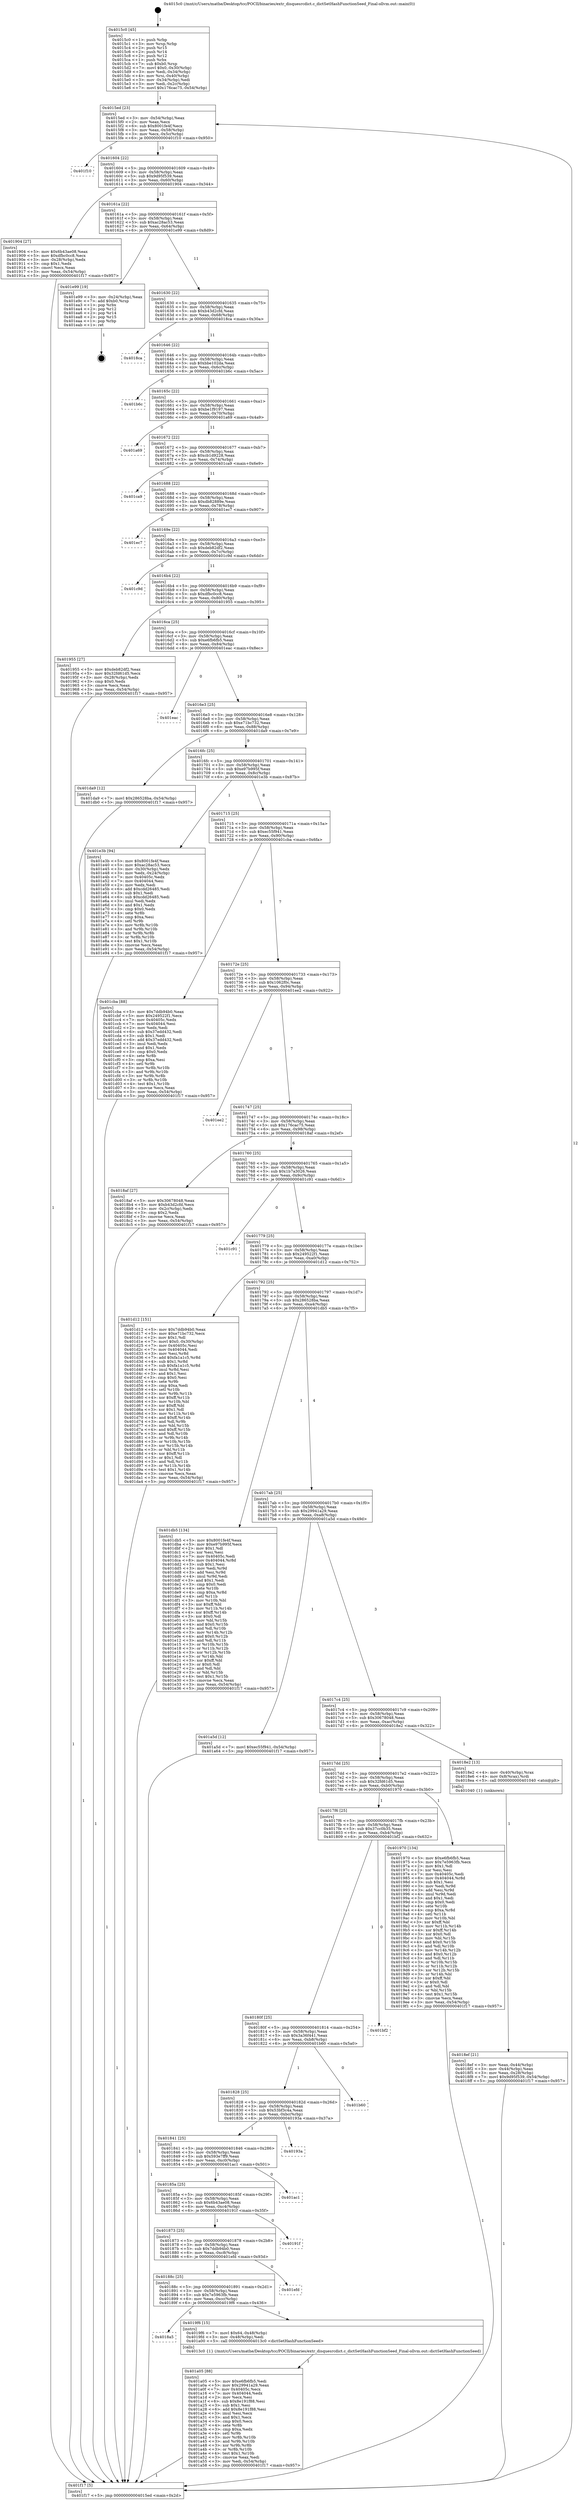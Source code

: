 digraph "0x4015c0" {
  label = "0x4015c0 (/mnt/c/Users/mathe/Desktop/tcc/POCII/binaries/extr_disquesrcdict.c_dictSetHashFunctionSeed_Final-ollvm.out::main(0))"
  labelloc = "t"
  node[shape=record]

  Entry [label="",width=0.3,height=0.3,shape=circle,fillcolor=black,style=filled]
  "0x4015ed" [label="{
     0x4015ed [23]\l
     | [instrs]\l
     &nbsp;&nbsp;0x4015ed \<+3\>: mov -0x54(%rbp),%eax\l
     &nbsp;&nbsp;0x4015f0 \<+2\>: mov %eax,%ecx\l
     &nbsp;&nbsp;0x4015f2 \<+6\>: sub $0x8001fe4f,%ecx\l
     &nbsp;&nbsp;0x4015f8 \<+3\>: mov %eax,-0x58(%rbp)\l
     &nbsp;&nbsp;0x4015fb \<+3\>: mov %ecx,-0x5c(%rbp)\l
     &nbsp;&nbsp;0x4015fe \<+6\>: je 0000000000401f10 \<main+0x950\>\l
  }"]
  "0x401f10" [label="{
     0x401f10\l
  }", style=dashed]
  "0x401604" [label="{
     0x401604 [22]\l
     | [instrs]\l
     &nbsp;&nbsp;0x401604 \<+5\>: jmp 0000000000401609 \<main+0x49\>\l
     &nbsp;&nbsp;0x401609 \<+3\>: mov -0x58(%rbp),%eax\l
     &nbsp;&nbsp;0x40160c \<+5\>: sub $0x9d95f539,%eax\l
     &nbsp;&nbsp;0x401611 \<+3\>: mov %eax,-0x60(%rbp)\l
     &nbsp;&nbsp;0x401614 \<+6\>: je 0000000000401904 \<main+0x344\>\l
  }"]
  Exit [label="",width=0.3,height=0.3,shape=circle,fillcolor=black,style=filled,peripheries=2]
  "0x401904" [label="{
     0x401904 [27]\l
     | [instrs]\l
     &nbsp;&nbsp;0x401904 \<+5\>: mov $0x6b43ae08,%eax\l
     &nbsp;&nbsp;0x401909 \<+5\>: mov $0xdfbc0cc8,%ecx\l
     &nbsp;&nbsp;0x40190e \<+3\>: mov -0x28(%rbp),%edx\l
     &nbsp;&nbsp;0x401911 \<+3\>: cmp $0x1,%edx\l
     &nbsp;&nbsp;0x401914 \<+3\>: cmovl %ecx,%eax\l
     &nbsp;&nbsp;0x401917 \<+3\>: mov %eax,-0x54(%rbp)\l
     &nbsp;&nbsp;0x40191a \<+5\>: jmp 0000000000401f17 \<main+0x957\>\l
  }"]
  "0x40161a" [label="{
     0x40161a [22]\l
     | [instrs]\l
     &nbsp;&nbsp;0x40161a \<+5\>: jmp 000000000040161f \<main+0x5f\>\l
     &nbsp;&nbsp;0x40161f \<+3\>: mov -0x58(%rbp),%eax\l
     &nbsp;&nbsp;0x401622 \<+5\>: sub $0xac28ac53,%eax\l
     &nbsp;&nbsp;0x401627 \<+3\>: mov %eax,-0x64(%rbp)\l
     &nbsp;&nbsp;0x40162a \<+6\>: je 0000000000401e99 \<main+0x8d9\>\l
  }"]
  "0x401a05" [label="{
     0x401a05 [88]\l
     | [instrs]\l
     &nbsp;&nbsp;0x401a05 \<+5\>: mov $0xe6fb6fb5,%edi\l
     &nbsp;&nbsp;0x401a0a \<+5\>: mov $0x29941a29,%eax\l
     &nbsp;&nbsp;0x401a0f \<+7\>: mov 0x40405c,%ecx\l
     &nbsp;&nbsp;0x401a16 \<+7\>: mov 0x404044,%edx\l
     &nbsp;&nbsp;0x401a1d \<+2\>: mov %ecx,%esi\l
     &nbsp;&nbsp;0x401a1f \<+6\>: sub $0x8e191f88,%esi\l
     &nbsp;&nbsp;0x401a25 \<+3\>: sub $0x1,%esi\l
     &nbsp;&nbsp;0x401a28 \<+6\>: add $0x8e191f88,%esi\l
     &nbsp;&nbsp;0x401a2e \<+3\>: imul %esi,%ecx\l
     &nbsp;&nbsp;0x401a31 \<+3\>: and $0x1,%ecx\l
     &nbsp;&nbsp;0x401a34 \<+3\>: cmp $0x0,%ecx\l
     &nbsp;&nbsp;0x401a37 \<+4\>: sete %r8b\l
     &nbsp;&nbsp;0x401a3b \<+3\>: cmp $0xa,%edx\l
     &nbsp;&nbsp;0x401a3e \<+4\>: setl %r9b\l
     &nbsp;&nbsp;0x401a42 \<+3\>: mov %r8b,%r10b\l
     &nbsp;&nbsp;0x401a45 \<+3\>: and %r9b,%r10b\l
     &nbsp;&nbsp;0x401a48 \<+3\>: xor %r9b,%r8b\l
     &nbsp;&nbsp;0x401a4b \<+3\>: or %r8b,%r10b\l
     &nbsp;&nbsp;0x401a4e \<+4\>: test $0x1,%r10b\l
     &nbsp;&nbsp;0x401a52 \<+3\>: cmovne %eax,%edi\l
     &nbsp;&nbsp;0x401a55 \<+3\>: mov %edi,-0x54(%rbp)\l
     &nbsp;&nbsp;0x401a58 \<+5\>: jmp 0000000000401f17 \<main+0x957\>\l
  }"]
  "0x401e99" [label="{
     0x401e99 [19]\l
     | [instrs]\l
     &nbsp;&nbsp;0x401e99 \<+3\>: mov -0x24(%rbp),%eax\l
     &nbsp;&nbsp;0x401e9c \<+7\>: add $0xb0,%rsp\l
     &nbsp;&nbsp;0x401ea3 \<+1\>: pop %rbx\l
     &nbsp;&nbsp;0x401ea4 \<+2\>: pop %r12\l
     &nbsp;&nbsp;0x401ea6 \<+2\>: pop %r14\l
     &nbsp;&nbsp;0x401ea8 \<+2\>: pop %r15\l
     &nbsp;&nbsp;0x401eaa \<+1\>: pop %rbp\l
     &nbsp;&nbsp;0x401eab \<+1\>: ret\l
  }"]
  "0x401630" [label="{
     0x401630 [22]\l
     | [instrs]\l
     &nbsp;&nbsp;0x401630 \<+5\>: jmp 0000000000401635 \<main+0x75\>\l
     &nbsp;&nbsp;0x401635 \<+3\>: mov -0x58(%rbp),%eax\l
     &nbsp;&nbsp;0x401638 \<+5\>: sub $0xb43d2cfd,%eax\l
     &nbsp;&nbsp;0x40163d \<+3\>: mov %eax,-0x68(%rbp)\l
     &nbsp;&nbsp;0x401640 \<+6\>: je 00000000004018ca \<main+0x30a\>\l
  }"]
  "0x4018a5" [label="{
     0x4018a5\l
  }", style=dashed]
  "0x4018ca" [label="{
     0x4018ca\l
  }", style=dashed]
  "0x401646" [label="{
     0x401646 [22]\l
     | [instrs]\l
     &nbsp;&nbsp;0x401646 \<+5\>: jmp 000000000040164b \<main+0x8b\>\l
     &nbsp;&nbsp;0x40164b \<+3\>: mov -0x58(%rbp),%eax\l
     &nbsp;&nbsp;0x40164e \<+5\>: sub $0xbbe102da,%eax\l
     &nbsp;&nbsp;0x401653 \<+3\>: mov %eax,-0x6c(%rbp)\l
     &nbsp;&nbsp;0x401656 \<+6\>: je 0000000000401b6c \<main+0x5ac\>\l
  }"]
  "0x4019f6" [label="{
     0x4019f6 [15]\l
     | [instrs]\l
     &nbsp;&nbsp;0x4019f6 \<+7\>: movl $0x64,-0x48(%rbp)\l
     &nbsp;&nbsp;0x4019fd \<+3\>: mov -0x48(%rbp),%edi\l
     &nbsp;&nbsp;0x401a00 \<+5\>: call 00000000004013c0 \<dictSetHashFunctionSeed\>\l
     | [calls]\l
     &nbsp;&nbsp;0x4013c0 \{1\} (/mnt/c/Users/mathe/Desktop/tcc/POCII/binaries/extr_disquesrcdict.c_dictSetHashFunctionSeed_Final-ollvm.out::dictSetHashFunctionSeed)\l
  }"]
  "0x401b6c" [label="{
     0x401b6c\l
  }", style=dashed]
  "0x40165c" [label="{
     0x40165c [22]\l
     | [instrs]\l
     &nbsp;&nbsp;0x40165c \<+5\>: jmp 0000000000401661 \<main+0xa1\>\l
     &nbsp;&nbsp;0x401661 \<+3\>: mov -0x58(%rbp),%eax\l
     &nbsp;&nbsp;0x401664 \<+5\>: sub $0xbe1f9197,%eax\l
     &nbsp;&nbsp;0x401669 \<+3\>: mov %eax,-0x70(%rbp)\l
     &nbsp;&nbsp;0x40166c \<+6\>: je 0000000000401a69 \<main+0x4a9\>\l
  }"]
  "0x40188c" [label="{
     0x40188c [25]\l
     | [instrs]\l
     &nbsp;&nbsp;0x40188c \<+5\>: jmp 0000000000401891 \<main+0x2d1\>\l
     &nbsp;&nbsp;0x401891 \<+3\>: mov -0x58(%rbp),%eax\l
     &nbsp;&nbsp;0x401894 \<+5\>: sub $0x7e5963fb,%eax\l
     &nbsp;&nbsp;0x401899 \<+6\>: mov %eax,-0xcc(%rbp)\l
     &nbsp;&nbsp;0x40189f \<+6\>: je 00000000004019f6 \<main+0x436\>\l
  }"]
  "0x401a69" [label="{
     0x401a69\l
  }", style=dashed]
  "0x401672" [label="{
     0x401672 [22]\l
     | [instrs]\l
     &nbsp;&nbsp;0x401672 \<+5\>: jmp 0000000000401677 \<main+0xb7\>\l
     &nbsp;&nbsp;0x401677 \<+3\>: mov -0x58(%rbp),%eax\l
     &nbsp;&nbsp;0x40167a \<+5\>: sub $0xcb1d9228,%eax\l
     &nbsp;&nbsp;0x40167f \<+3\>: mov %eax,-0x74(%rbp)\l
     &nbsp;&nbsp;0x401682 \<+6\>: je 0000000000401ca9 \<main+0x6e9\>\l
  }"]
  "0x401efd" [label="{
     0x401efd\l
  }", style=dashed]
  "0x401ca9" [label="{
     0x401ca9\l
  }", style=dashed]
  "0x401688" [label="{
     0x401688 [22]\l
     | [instrs]\l
     &nbsp;&nbsp;0x401688 \<+5\>: jmp 000000000040168d \<main+0xcd\>\l
     &nbsp;&nbsp;0x40168d \<+3\>: mov -0x58(%rbp),%eax\l
     &nbsp;&nbsp;0x401690 \<+5\>: sub $0xdb82889e,%eax\l
     &nbsp;&nbsp;0x401695 \<+3\>: mov %eax,-0x78(%rbp)\l
     &nbsp;&nbsp;0x401698 \<+6\>: je 0000000000401ec7 \<main+0x907\>\l
  }"]
  "0x401873" [label="{
     0x401873 [25]\l
     | [instrs]\l
     &nbsp;&nbsp;0x401873 \<+5\>: jmp 0000000000401878 \<main+0x2b8\>\l
     &nbsp;&nbsp;0x401878 \<+3\>: mov -0x58(%rbp),%eax\l
     &nbsp;&nbsp;0x40187b \<+5\>: sub $0x7ddb94b0,%eax\l
     &nbsp;&nbsp;0x401880 \<+6\>: mov %eax,-0xc8(%rbp)\l
     &nbsp;&nbsp;0x401886 \<+6\>: je 0000000000401efd \<main+0x93d\>\l
  }"]
  "0x401ec7" [label="{
     0x401ec7\l
  }", style=dashed]
  "0x40169e" [label="{
     0x40169e [22]\l
     | [instrs]\l
     &nbsp;&nbsp;0x40169e \<+5\>: jmp 00000000004016a3 \<main+0xe3\>\l
     &nbsp;&nbsp;0x4016a3 \<+3\>: mov -0x58(%rbp),%eax\l
     &nbsp;&nbsp;0x4016a6 \<+5\>: sub $0xdeb82df2,%eax\l
     &nbsp;&nbsp;0x4016ab \<+3\>: mov %eax,-0x7c(%rbp)\l
     &nbsp;&nbsp;0x4016ae \<+6\>: je 0000000000401c9d \<main+0x6dd\>\l
  }"]
  "0x40191f" [label="{
     0x40191f\l
  }", style=dashed]
  "0x401c9d" [label="{
     0x401c9d\l
  }", style=dashed]
  "0x4016b4" [label="{
     0x4016b4 [22]\l
     | [instrs]\l
     &nbsp;&nbsp;0x4016b4 \<+5\>: jmp 00000000004016b9 \<main+0xf9\>\l
     &nbsp;&nbsp;0x4016b9 \<+3\>: mov -0x58(%rbp),%eax\l
     &nbsp;&nbsp;0x4016bc \<+5\>: sub $0xdfbc0cc8,%eax\l
     &nbsp;&nbsp;0x4016c1 \<+3\>: mov %eax,-0x80(%rbp)\l
     &nbsp;&nbsp;0x4016c4 \<+6\>: je 0000000000401955 \<main+0x395\>\l
  }"]
  "0x40185a" [label="{
     0x40185a [25]\l
     | [instrs]\l
     &nbsp;&nbsp;0x40185a \<+5\>: jmp 000000000040185f \<main+0x29f\>\l
     &nbsp;&nbsp;0x40185f \<+3\>: mov -0x58(%rbp),%eax\l
     &nbsp;&nbsp;0x401862 \<+5\>: sub $0x6b43ae08,%eax\l
     &nbsp;&nbsp;0x401867 \<+6\>: mov %eax,-0xc4(%rbp)\l
     &nbsp;&nbsp;0x40186d \<+6\>: je 000000000040191f \<main+0x35f\>\l
  }"]
  "0x401955" [label="{
     0x401955 [27]\l
     | [instrs]\l
     &nbsp;&nbsp;0x401955 \<+5\>: mov $0xdeb82df2,%eax\l
     &nbsp;&nbsp;0x40195a \<+5\>: mov $0x32fd61d5,%ecx\l
     &nbsp;&nbsp;0x40195f \<+3\>: mov -0x28(%rbp),%edx\l
     &nbsp;&nbsp;0x401962 \<+3\>: cmp $0x0,%edx\l
     &nbsp;&nbsp;0x401965 \<+3\>: cmove %ecx,%eax\l
     &nbsp;&nbsp;0x401968 \<+3\>: mov %eax,-0x54(%rbp)\l
     &nbsp;&nbsp;0x40196b \<+5\>: jmp 0000000000401f17 \<main+0x957\>\l
  }"]
  "0x4016ca" [label="{
     0x4016ca [25]\l
     | [instrs]\l
     &nbsp;&nbsp;0x4016ca \<+5\>: jmp 00000000004016cf \<main+0x10f\>\l
     &nbsp;&nbsp;0x4016cf \<+3\>: mov -0x58(%rbp),%eax\l
     &nbsp;&nbsp;0x4016d2 \<+5\>: sub $0xe6fb6fb5,%eax\l
     &nbsp;&nbsp;0x4016d7 \<+6\>: mov %eax,-0x84(%rbp)\l
     &nbsp;&nbsp;0x4016dd \<+6\>: je 0000000000401eac \<main+0x8ec\>\l
  }"]
  "0x401ac1" [label="{
     0x401ac1\l
  }", style=dashed]
  "0x401eac" [label="{
     0x401eac\l
  }", style=dashed]
  "0x4016e3" [label="{
     0x4016e3 [25]\l
     | [instrs]\l
     &nbsp;&nbsp;0x4016e3 \<+5\>: jmp 00000000004016e8 \<main+0x128\>\l
     &nbsp;&nbsp;0x4016e8 \<+3\>: mov -0x58(%rbp),%eax\l
     &nbsp;&nbsp;0x4016eb \<+5\>: sub $0xe71bc732,%eax\l
     &nbsp;&nbsp;0x4016f0 \<+6\>: mov %eax,-0x88(%rbp)\l
     &nbsp;&nbsp;0x4016f6 \<+6\>: je 0000000000401da9 \<main+0x7e9\>\l
  }"]
  "0x401841" [label="{
     0x401841 [25]\l
     | [instrs]\l
     &nbsp;&nbsp;0x401841 \<+5\>: jmp 0000000000401846 \<main+0x286\>\l
     &nbsp;&nbsp;0x401846 \<+3\>: mov -0x58(%rbp),%eax\l
     &nbsp;&nbsp;0x401849 \<+5\>: sub $0x593e7ff9,%eax\l
     &nbsp;&nbsp;0x40184e \<+6\>: mov %eax,-0xc0(%rbp)\l
     &nbsp;&nbsp;0x401854 \<+6\>: je 0000000000401ac1 \<main+0x501\>\l
  }"]
  "0x401da9" [label="{
     0x401da9 [12]\l
     | [instrs]\l
     &nbsp;&nbsp;0x401da9 \<+7\>: movl $0x286528ba,-0x54(%rbp)\l
     &nbsp;&nbsp;0x401db0 \<+5\>: jmp 0000000000401f17 \<main+0x957\>\l
  }"]
  "0x4016fc" [label="{
     0x4016fc [25]\l
     | [instrs]\l
     &nbsp;&nbsp;0x4016fc \<+5\>: jmp 0000000000401701 \<main+0x141\>\l
     &nbsp;&nbsp;0x401701 \<+3\>: mov -0x58(%rbp),%eax\l
     &nbsp;&nbsp;0x401704 \<+5\>: sub $0xe97b995f,%eax\l
     &nbsp;&nbsp;0x401709 \<+6\>: mov %eax,-0x8c(%rbp)\l
     &nbsp;&nbsp;0x40170f \<+6\>: je 0000000000401e3b \<main+0x87b\>\l
  }"]
  "0x40193a" [label="{
     0x40193a\l
  }", style=dashed]
  "0x401e3b" [label="{
     0x401e3b [94]\l
     | [instrs]\l
     &nbsp;&nbsp;0x401e3b \<+5\>: mov $0x8001fe4f,%eax\l
     &nbsp;&nbsp;0x401e40 \<+5\>: mov $0xac28ac53,%ecx\l
     &nbsp;&nbsp;0x401e45 \<+3\>: mov -0x30(%rbp),%edx\l
     &nbsp;&nbsp;0x401e48 \<+3\>: mov %edx,-0x24(%rbp)\l
     &nbsp;&nbsp;0x401e4b \<+7\>: mov 0x40405c,%edx\l
     &nbsp;&nbsp;0x401e52 \<+7\>: mov 0x404044,%esi\l
     &nbsp;&nbsp;0x401e59 \<+2\>: mov %edx,%edi\l
     &nbsp;&nbsp;0x401e5b \<+6\>: add $0xcdd26485,%edi\l
     &nbsp;&nbsp;0x401e61 \<+3\>: sub $0x1,%edi\l
     &nbsp;&nbsp;0x401e64 \<+6\>: sub $0xcdd26485,%edi\l
     &nbsp;&nbsp;0x401e6a \<+3\>: imul %edi,%edx\l
     &nbsp;&nbsp;0x401e6d \<+3\>: and $0x1,%edx\l
     &nbsp;&nbsp;0x401e70 \<+3\>: cmp $0x0,%edx\l
     &nbsp;&nbsp;0x401e73 \<+4\>: sete %r8b\l
     &nbsp;&nbsp;0x401e77 \<+3\>: cmp $0xa,%esi\l
     &nbsp;&nbsp;0x401e7a \<+4\>: setl %r9b\l
     &nbsp;&nbsp;0x401e7e \<+3\>: mov %r8b,%r10b\l
     &nbsp;&nbsp;0x401e81 \<+3\>: and %r9b,%r10b\l
     &nbsp;&nbsp;0x401e84 \<+3\>: xor %r9b,%r8b\l
     &nbsp;&nbsp;0x401e87 \<+3\>: or %r8b,%r10b\l
     &nbsp;&nbsp;0x401e8a \<+4\>: test $0x1,%r10b\l
     &nbsp;&nbsp;0x401e8e \<+3\>: cmovne %ecx,%eax\l
     &nbsp;&nbsp;0x401e91 \<+3\>: mov %eax,-0x54(%rbp)\l
     &nbsp;&nbsp;0x401e94 \<+5\>: jmp 0000000000401f17 \<main+0x957\>\l
  }"]
  "0x401715" [label="{
     0x401715 [25]\l
     | [instrs]\l
     &nbsp;&nbsp;0x401715 \<+5\>: jmp 000000000040171a \<main+0x15a\>\l
     &nbsp;&nbsp;0x40171a \<+3\>: mov -0x58(%rbp),%eax\l
     &nbsp;&nbsp;0x40171d \<+5\>: sub $0xec55f941,%eax\l
     &nbsp;&nbsp;0x401722 \<+6\>: mov %eax,-0x90(%rbp)\l
     &nbsp;&nbsp;0x401728 \<+6\>: je 0000000000401cba \<main+0x6fa\>\l
  }"]
  "0x401828" [label="{
     0x401828 [25]\l
     | [instrs]\l
     &nbsp;&nbsp;0x401828 \<+5\>: jmp 000000000040182d \<main+0x26d\>\l
     &nbsp;&nbsp;0x40182d \<+3\>: mov -0x58(%rbp),%eax\l
     &nbsp;&nbsp;0x401830 \<+5\>: sub $0x53bf3c4a,%eax\l
     &nbsp;&nbsp;0x401835 \<+6\>: mov %eax,-0xbc(%rbp)\l
     &nbsp;&nbsp;0x40183b \<+6\>: je 000000000040193a \<main+0x37a\>\l
  }"]
  "0x401cba" [label="{
     0x401cba [88]\l
     | [instrs]\l
     &nbsp;&nbsp;0x401cba \<+5\>: mov $0x7ddb94b0,%eax\l
     &nbsp;&nbsp;0x401cbf \<+5\>: mov $0x249522f1,%ecx\l
     &nbsp;&nbsp;0x401cc4 \<+7\>: mov 0x40405c,%edx\l
     &nbsp;&nbsp;0x401ccb \<+7\>: mov 0x404044,%esi\l
     &nbsp;&nbsp;0x401cd2 \<+2\>: mov %edx,%edi\l
     &nbsp;&nbsp;0x401cd4 \<+6\>: sub $0x37edd432,%edi\l
     &nbsp;&nbsp;0x401cda \<+3\>: sub $0x1,%edi\l
     &nbsp;&nbsp;0x401cdd \<+6\>: add $0x37edd432,%edi\l
     &nbsp;&nbsp;0x401ce3 \<+3\>: imul %edi,%edx\l
     &nbsp;&nbsp;0x401ce6 \<+3\>: and $0x1,%edx\l
     &nbsp;&nbsp;0x401ce9 \<+3\>: cmp $0x0,%edx\l
     &nbsp;&nbsp;0x401cec \<+4\>: sete %r8b\l
     &nbsp;&nbsp;0x401cf0 \<+3\>: cmp $0xa,%esi\l
     &nbsp;&nbsp;0x401cf3 \<+4\>: setl %r9b\l
     &nbsp;&nbsp;0x401cf7 \<+3\>: mov %r8b,%r10b\l
     &nbsp;&nbsp;0x401cfa \<+3\>: and %r9b,%r10b\l
     &nbsp;&nbsp;0x401cfd \<+3\>: xor %r9b,%r8b\l
     &nbsp;&nbsp;0x401d00 \<+3\>: or %r8b,%r10b\l
     &nbsp;&nbsp;0x401d03 \<+4\>: test $0x1,%r10b\l
     &nbsp;&nbsp;0x401d07 \<+3\>: cmovne %ecx,%eax\l
     &nbsp;&nbsp;0x401d0a \<+3\>: mov %eax,-0x54(%rbp)\l
     &nbsp;&nbsp;0x401d0d \<+5\>: jmp 0000000000401f17 \<main+0x957\>\l
  }"]
  "0x40172e" [label="{
     0x40172e [25]\l
     | [instrs]\l
     &nbsp;&nbsp;0x40172e \<+5\>: jmp 0000000000401733 \<main+0x173\>\l
     &nbsp;&nbsp;0x401733 \<+3\>: mov -0x58(%rbp),%eax\l
     &nbsp;&nbsp;0x401736 \<+5\>: sub $0x1062f0c,%eax\l
     &nbsp;&nbsp;0x40173b \<+6\>: mov %eax,-0x94(%rbp)\l
     &nbsp;&nbsp;0x401741 \<+6\>: je 0000000000401ee2 \<main+0x922\>\l
  }"]
  "0x401b60" [label="{
     0x401b60\l
  }", style=dashed]
  "0x401ee2" [label="{
     0x401ee2\l
  }", style=dashed]
  "0x401747" [label="{
     0x401747 [25]\l
     | [instrs]\l
     &nbsp;&nbsp;0x401747 \<+5\>: jmp 000000000040174c \<main+0x18c\>\l
     &nbsp;&nbsp;0x40174c \<+3\>: mov -0x58(%rbp),%eax\l
     &nbsp;&nbsp;0x40174f \<+5\>: sub $0x176cac75,%eax\l
     &nbsp;&nbsp;0x401754 \<+6\>: mov %eax,-0x98(%rbp)\l
     &nbsp;&nbsp;0x40175a \<+6\>: je 00000000004018af \<main+0x2ef\>\l
  }"]
  "0x40180f" [label="{
     0x40180f [25]\l
     | [instrs]\l
     &nbsp;&nbsp;0x40180f \<+5\>: jmp 0000000000401814 \<main+0x254\>\l
     &nbsp;&nbsp;0x401814 \<+3\>: mov -0x58(%rbp),%eax\l
     &nbsp;&nbsp;0x401817 \<+5\>: sub $0x3a36f441,%eax\l
     &nbsp;&nbsp;0x40181c \<+6\>: mov %eax,-0xb8(%rbp)\l
     &nbsp;&nbsp;0x401822 \<+6\>: je 0000000000401b60 \<main+0x5a0\>\l
  }"]
  "0x4018af" [label="{
     0x4018af [27]\l
     | [instrs]\l
     &nbsp;&nbsp;0x4018af \<+5\>: mov $0x30678048,%eax\l
     &nbsp;&nbsp;0x4018b4 \<+5\>: mov $0xb43d2cfd,%ecx\l
     &nbsp;&nbsp;0x4018b9 \<+3\>: mov -0x2c(%rbp),%edx\l
     &nbsp;&nbsp;0x4018bc \<+3\>: cmp $0x2,%edx\l
     &nbsp;&nbsp;0x4018bf \<+3\>: cmovne %ecx,%eax\l
     &nbsp;&nbsp;0x4018c2 \<+3\>: mov %eax,-0x54(%rbp)\l
     &nbsp;&nbsp;0x4018c5 \<+5\>: jmp 0000000000401f17 \<main+0x957\>\l
  }"]
  "0x401760" [label="{
     0x401760 [25]\l
     | [instrs]\l
     &nbsp;&nbsp;0x401760 \<+5\>: jmp 0000000000401765 \<main+0x1a5\>\l
     &nbsp;&nbsp;0x401765 \<+3\>: mov -0x58(%rbp),%eax\l
     &nbsp;&nbsp;0x401768 \<+5\>: sub $0x1b7a3026,%eax\l
     &nbsp;&nbsp;0x40176d \<+6\>: mov %eax,-0x9c(%rbp)\l
     &nbsp;&nbsp;0x401773 \<+6\>: je 0000000000401c91 \<main+0x6d1\>\l
  }"]
  "0x401f17" [label="{
     0x401f17 [5]\l
     | [instrs]\l
     &nbsp;&nbsp;0x401f17 \<+5\>: jmp 00000000004015ed \<main+0x2d\>\l
  }"]
  "0x4015c0" [label="{
     0x4015c0 [45]\l
     | [instrs]\l
     &nbsp;&nbsp;0x4015c0 \<+1\>: push %rbp\l
     &nbsp;&nbsp;0x4015c1 \<+3\>: mov %rsp,%rbp\l
     &nbsp;&nbsp;0x4015c4 \<+2\>: push %r15\l
     &nbsp;&nbsp;0x4015c6 \<+2\>: push %r14\l
     &nbsp;&nbsp;0x4015c8 \<+2\>: push %r12\l
     &nbsp;&nbsp;0x4015ca \<+1\>: push %rbx\l
     &nbsp;&nbsp;0x4015cb \<+7\>: sub $0xb0,%rsp\l
     &nbsp;&nbsp;0x4015d2 \<+7\>: movl $0x0,-0x30(%rbp)\l
     &nbsp;&nbsp;0x4015d9 \<+3\>: mov %edi,-0x34(%rbp)\l
     &nbsp;&nbsp;0x4015dc \<+4\>: mov %rsi,-0x40(%rbp)\l
     &nbsp;&nbsp;0x4015e0 \<+3\>: mov -0x34(%rbp),%edi\l
     &nbsp;&nbsp;0x4015e3 \<+3\>: mov %edi,-0x2c(%rbp)\l
     &nbsp;&nbsp;0x4015e6 \<+7\>: movl $0x176cac75,-0x54(%rbp)\l
  }"]
  "0x401bf2" [label="{
     0x401bf2\l
  }", style=dashed]
  "0x401c91" [label="{
     0x401c91\l
  }", style=dashed]
  "0x401779" [label="{
     0x401779 [25]\l
     | [instrs]\l
     &nbsp;&nbsp;0x401779 \<+5\>: jmp 000000000040177e \<main+0x1be\>\l
     &nbsp;&nbsp;0x40177e \<+3\>: mov -0x58(%rbp),%eax\l
     &nbsp;&nbsp;0x401781 \<+5\>: sub $0x249522f1,%eax\l
     &nbsp;&nbsp;0x401786 \<+6\>: mov %eax,-0xa0(%rbp)\l
     &nbsp;&nbsp;0x40178c \<+6\>: je 0000000000401d12 \<main+0x752\>\l
  }"]
  "0x4017f6" [label="{
     0x4017f6 [25]\l
     | [instrs]\l
     &nbsp;&nbsp;0x4017f6 \<+5\>: jmp 00000000004017fb \<main+0x23b\>\l
     &nbsp;&nbsp;0x4017fb \<+3\>: mov -0x58(%rbp),%eax\l
     &nbsp;&nbsp;0x4017fe \<+5\>: sub $0x37cc0b35,%eax\l
     &nbsp;&nbsp;0x401803 \<+6\>: mov %eax,-0xb4(%rbp)\l
     &nbsp;&nbsp;0x401809 \<+6\>: je 0000000000401bf2 \<main+0x632\>\l
  }"]
  "0x401d12" [label="{
     0x401d12 [151]\l
     | [instrs]\l
     &nbsp;&nbsp;0x401d12 \<+5\>: mov $0x7ddb94b0,%eax\l
     &nbsp;&nbsp;0x401d17 \<+5\>: mov $0xe71bc732,%ecx\l
     &nbsp;&nbsp;0x401d1c \<+2\>: mov $0x1,%dl\l
     &nbsp;&nbsp;0x401d1e \<+7\>: movl $0x0,-0x30(%rbp)\l
     &nbsp;&nbsp;0x401d25 \<+7\>: mov 0x40405c,%esi\l
     &nbsp;&nbsp;0x401d2c \<+7\>: mov 0x404044,%edi\l
     &nbsp;&nbsp;0x401d33 \<+3\>: mov %esi,%r8d\l
     &nbsp;&nbsp;0x401d36 \<+7\>: add $0xfa1a1c5,%r8d\l
     &nbsp;&nbsp;0x401d3d \<+4\>: sub $0x1,%r8d\l
     &nbsp;&nbsp;0x401d41 \<+7\>: sub $0xfa1a1c5,%r8d\l
     &nbsp;&nbsp;0x401d48 \<+4\>: imul %r8d,%esi\l
     &nbsp;&nbsp;0x401d4c \<+3\>: and $0x1,%esi\l
     &nbsp;&nbsp;0x401d4f \<+3\>: cmp $0x0,%esi\l
     &nbsp;&nbsp;0x401d52 \<+4\>: sete %r9b\l
     &nbsp;&nbsp;0x401d56 \<+3\>: cmp $0xa,%edi\l
     &nbsp;&nbsp;0x401d59 \<+4\>: setl %r10b\l
     &nbsp;&nbsp;0x401d5d \<+3\>: mov %r9b,%r11b\l
     &nbsp;&nbsp;0x401d60 \<+4\>: xor $0xff,%r11b\l
     &nbsp;&nbsp;0x401d64 \<+3\>: mov %r10b,%bl\l
     &nbsp;&nbsp;0x401d67 \<+3\>: xor $0xff,%bl\l
     &nbsp;&nbsp;0x401d6a \<+3\>: xor $0x1,%dl\l
     &nbsp;&nbsp;0x401d6d \<+3\>: mov %r11b,%r14b\l
     &nbsp;&nbsp;0x401d70 \<+4\>: and $0xff,%r14b\l
     &nbsp;&nbsp;0x401d74 \<+3\>: and %dl,%r9b\l
     &nbsp;&nbsp;0x401d77 \<+3\>: mov %bl,%r15b\l
     &nbsp;&nbsp;0x401d7a \<+4\>: and $0xff,%r15b\l
     &nbsp;&nbsp;0x401d7e \<+3\>: and %dl,%r10b\l
     &nbsp;&nbsp;0x401d81 \<+3\>: or %r9b,%r14b\l
     &nbsp;&nbsp;0x401d84 \<+3\>: or %r10b,%r15b\l
     &nbsp;&nbsp;0x401d87 \<+3\>: xor %r15b,%r14b\l
     &nbsp;&nbsp;0x401d8a \<+3\>: or %bl,%r11b\l
     &nbsp;&nbsp;0x401d8d \<+4\>: xor $0xff,%r11b\l
     &nbsp;&nbsp;0x401d91 \<+3\>: or $0x1,%dl\l
     &nbsp;&nbsp;0x401d94 \<+3\>: and %dl,%r11b\l
     &nbsp;&nbsp;0x401d97 \<+3\>: or %r11b,%r14b\l
     &nbsp;&nbsp;0x401d9a \<+4\>: test $0x1,%r14b\l
     &nbsp;&nbsp;0x401d9e \<+3\>: cmovne %ecx,%eax\l
     &nbsp;&nbsp;0x401da1 \<+3\>: mov %eax,-0x54(%rbp)\l
     &nbsp;&nbsp;0x401da4 \<+5\>: jmp 0000000000401f17 \<main+0x957\>\l
  }"]
  "0x401792" [label="{
     0x401792 [25]\l
     | [instrs]\l
     &nbsp;&nbsp;0x401792 \<+5\>: jmp 0000000000401797 \<main+0x1d7\>\l
     &nbsp;&nbsp;0x401797 \<+3\>: mov -0x58(%rbp),%eax\l
     &nbsp;&nbsp;0x40179a \<+5\>: sub $0x286528ba,%eax\l
     &nbsp;&nbsp;0x40179f \<+6\>: mov %eax,-0xa4(%rbp)\l
     &nbsp;&nbsp;0x4017a5 \<+6\>: je 0000000000401db5 \<main+0x7f5\>\l
  }"]
  "0x401970" [label="{
     0x401970 [134]\l
     | [instrs]\l
     &nbsp;&nbsp;0x401970 \<+5\>: mov $0xe6fb6fb5,%eax\l
     &nbsp;&nbsp;0x401975 \<+5\>: mov $0x7e5963fb,%ecx\l
     &nbsp;&nbsp;0x40197a \<+2\>: mov $0x1,%dl\l
     &nbsp;&nbsp;0x40197c \<+2\>: xor %esi,%esi\l
     &nbsp;&nbsp;0x40197e \<+7\>: mov 0x40405c,%edi\l
     &nbsp;&nbsp;0x401985 \<+8\>: mov 0x404044,%r8d\l
     &nbsp;&nbsp;0x40198d \<+3\>: sub $0x1,%esi\l
     &nbsp;&nbsp;0x401990 \<+3\>: mov %edi,%r9d\l
     &nbsp;&nbsp;0x401993 \<+3\>: add %esi,%r9d\l
     &nbsp;&nbsp;0x401996 \<+4\>: imul %r9d,%edi\l
     &nbsp;&nbsp;0x40199a \<+3\>: and $0x1,%edi\l
     &nbsp;&nbsp;0x40199d \<+3\>: cmp $0x0,%edi\l
     &nbsp;&nbsp;0x4019a0 \<+4\>: sete %r10b\l
     &nbsp;&nbsp;0x4019a4 \<+4\>: cmp $0xa,%r8d\l
     &nbsp;&nbsp;0x4019a8 \<+4\>: setl %r11b\l
     &nbsp;&nbsp;0x4019ac \<+3\>: mov %r10b,%bl\l
     &nbsp;&nbsp;0x4019af \<+3\>: xor $0xff,%bl\l
     &nbsp;&nbsp;0x4019b2 \<+3\>: mov %r11b,%r14b\l
     &nbsp;&nbsp;0x4019b5 \<+4\>: xor $0xff,%r14b\l
     &nbsp;&nbsp;0x4019b9 \<+3\>: xor $0x0,%dl\l
     &nbsp;&nbsp;0x4019bc \<+3\>: mov %bl,%r15b\l
     &nbsp;&nbsp;0x4019bf \<+4\>: and $0x0,%r15b\l
     &nbsp;&nbsp;0x4019c3 \<+3\>: and %dl,%r10b\l
     &nbsp;&nbsp;0x4019c6 \<+3\>: mov %r14b,%r12b\l
     &nbsp;&nbsp;0x4019c9 \<+4\>: and $0x0,%r12b\l
     &nbsp;&nbsp;0x4019cd \<+3\>: and %dl,%r11b\l
     &nbsp;&nbsp;0x4019d0 \<+3\>: or %r10b,%r15b\l
     &nbsp;&nbsp;0x4019d3 \<+3\>: or %r11b,%r12b\l
     &nbsp;&nbsp;0x4019d6 \<+3\>: xor %r12b,%r15b\l
     &nbsp;&nbsp;0x4019d9 \<+3\>: or %r14b,%bl\l
     &nbsp;&nbsp;0x4019dc \<+3\>: xor $0xff,%bl\l
     &nbsp;&nbsp;0x4019df \<+3\>: or $0x0,%dl\l
     &nbsp;&nbsp;0x4019e2 \<+2\>: and %dl,%bl\l
     &nbsp;&nbsp;0x4019e4 \<+3\>: or %bl,%r15b\l
     &nbsp;&nbsp;0x4019e7 \<+4\>: test $0x1,%r15b\l
     &nbsp;&nbsp;0x4019eb \<+3\>: cmovne %ecx,%eax\l
     &nbsp;&nbsp;0x4019ee \<+3\>: mov %eax,-0x54(%rbp)\l
     &nbsp;&nbsp;0x4019f1 \<+5\>: jmp 0000000000401f17 \<main+0x957\>\l
  }"]
  "0x401db5" [label="{
     0x401db5 [134]\l
     | [instrs]\l
     &nbsp;&nbsp;0x401db5 \<+5\>: mov $0x8001fe4f,%eax\l
     &nbsp;&nbsp;0x401dba \<+5\>: mov $0xe97b995f,%ecx\l
     &nbsp;&nbsp;0x401dbf \<+2\>: mov $0x1,%dl\l
     &nbsp;&nbsp;0x401dc1 \<+2\>: xor %esi,%esi\l
     &nbsp;&nbsp;0x401dc3 \<+7\>: mov 0x40405c,%edi\l
     &nbsp;&nbsp;0x401dca \<+8\>: mov 0x404044,%r8d\l
     &nbsp;&nbsp;0x401dd2 \<+3\>: sub $0x1,%esi\l
     &nbsp;&nbsp;0x401dd5 \<+3\>: mov %edi,%r9d\l
     &nbsp;&nbsp;0x401dd8 \<+3\>: add %esi,%r9d\l
     &nbsp;&nbsp;0x401ddb \<+4\>: imul %r9d,%edi\l
     &nbsp;&nbsp;0x401ddf \<+3\>: and $0x1,%edi\l
     &nbsp;&nbsp;0x401de2 \<+3\>: cmp $0x0,%edi\l
     &nbsp;&nbsp;0x401de5 \<+4\>: sete %r10b\l
     &nbsp;&nbsp;0x401de9 \<+4\>: cmp $0xa,%r8d\l
     &nbsp;&nbsp;0x401ded \<+4\>: setl %r11b\l
     &nbsp;&nbsp;0x401df1 \<+3\>: mov %r10b,%bl\l
     &nbsp;&nbsp;0x401df4 \<+3\>: xor $0xff,%bl\l
     &nbsp;&nbsp;0x401df7 \<+3\>: mov %r11b,%r14b\l
     &nbsp;&nbsp;0x401dfa \<+4\>: xor $0xff,%r14b\l
     &nbsp;&nbsp;0x401dfe \<+3\>: xor $0x0,%dl\l
     &nbsp;&nbsp;0x401e01 \<+3\>: mov %bl,%r15b\l
     &nbsp;&nbsp;0x401e04 \<+4\>: and $0x0,%r15b\l
     &nbsp;&nbsp;0x401e08 \<+3\>: and %dl,%r10b\l
     &nbsp;&nbsp;0x401e0b \<+3\>: mov %r14b,%r12b\l
     &nbsp;&nbsp;0x401e0e \<+4\>: and $0x0,%r12b\l
     &nbsp;&nbsp;0x401e12 \<+3\>: and %dl,%r11b\l
     &nbsp;&nbsp;0x401e15 \<+3\>: or %r10b,%r15b\l
     &nbsp;&nbsp;0x401e18 \<+3\>: or %r11b,%r12b\l
     &nbsp;&nbsp;0x401e1b \<+3\>: xor %r12b,%r15b\l
     &nbsp;&nbsp;0x401e1e \<+3\>: or %r14b,%bl\l
     &nbsp;&nbsp;0x401e21 \<+3\>: xor $0xff,%bl\l
     &nbsp;&nbsp;0x401e24 \<+3\>: or $0x0,%dl\l
     &nbsp;&nbsp;0x401e27 \<+2\>: and %dl,%bl\l
     &nbsp;&nbsp;0x401e29 \<+3\>: or %bl,%r15b\l
     &nbsp;&nbsp;0x401e2c \<+4\>: test $0x1,%r15b\l
     &nbsp;&nbsp;0x401e30 \<+3\>: cmovne %ecx,%eax\l
     &nbsp;&nbsp;0x401e33 \<+3\>: mov %eax,-0x54(%rbp)\l
     &nbsp;&nbsp;0x401e36 \<+5\>: jmp 0000000000401f17 \<main+0x957\>\l
  }"]
  "0x4017ab" [label="{
     0x4017ab [25]\l
     | [instrs]\l
     &nbsp;&nbsp;0x4017ab \<+5\>: jmp 00000000004017b0 \<main+0x1f0\>\l
     &nbsp;&nbsp;0x4017b0 \<+3\>: mov -0x58(%rbp),%eax\l
     &nbsp;&nbsp;0x4017b3 \<+5\>: sub $0x29941a29,%eax\l
     &nbsp;&nbsp;0x4017b8 \<+6\>: mov %eax,-0xa8(%rbp)\l
     &nbsp;&nbsp;0x4017be \<+6\>: je 0000000000401a5d \<main+0x49d\>\l
  }"]
  "0x4018ef" [label="{
     0x4018ef [21]\l
     | [instrs]\l
     &nbsp;&nbsp;0x4018ef \<+3\>: mov %eax,-0x44(%rbp)\l
     &nbsp;&nbsp;0x4018f2 \<+3\>: mov -0x44(%rbp),%eax\l
     &nbsp;&nbsp;0x4018f5 \<+3\>: mov %eax,-0x28(%rbp)\l
     &nbsp;&nbsp;0x4018f8 \<+7\>: movl $0x9d95f539,-0x54(%rbp)\l
     &nbsp;&nbsp;0x4018ff \<+5\>: jmp 0000000000401f17 \<main+0x957\>\l
  }"]
  "0x401a5d" [label="{
     0x401a5d [12]\l
     | [instrs]\l
     &nbsp;&nbsp;0x401a5d \<+7\>: movl $0xec55f941,-0x54(%rbp)\l
     &nbsp;&nbsp;0x401a64 \<+5\>: jmp 0000000000401f17 \<main+0x957\>\l
  }"]
  "0x4017c4" [label="{
     0x4017c4 [25]\l
     | [instrs]\l
     &nbsp;&nbsp;0x4017c4 \<+5\>: jmp 00000000004017c9 \<main+0x209\>\l
     &nbsp;&nbsp;0x4017c9 \<+3\>: mov -0x58(%rbp),%eax\l
     &nbsp;&nbsp;0x4017cc \<+5\>: sub $0x30678048,%eax\l
     &nbsp;&nbsp;0x4017d1 \<+6\>: mov %eax,-0xac(%rbp)\l
     &nbsp;&nbsp;0x4017d7 \<+6\>: je 00000000004018e2 \<main+0x322\>\l
  }"]
  "0x4017dd" [label="{
     0x4017dd [25]\l
     | [instrs]\l
     &nbsp;&nbsp;0x4017dd \<+5\>: jmp 00000000004017e2 \<main+0x222\>\l
     &nbsp;&nbsp;0x4017e2 \<+3\>: mov -0x58(%rbp),%eax\l
     &nbsp;&nbsp;0x4017e5 \<+5\>: sub $0x32fd61d5,%eax\l
     &nbsp;&nbsp;0x4017ea \<+6\>: mov %eax,-0xb0(%rbp)\l
     &nbsp;&nbsp;0x4017f0 \<+6\>: je 0000000000401970 \<main+0x3b0\>\l
  }"]
  "0x4018e2" [label="{
     0x4018e2 [13]\l
     | [instrs]\l
     &nbsp;&nbsp;0x4018e2 \<+4\>: mov -0x40(%rbp),%rax\l
     &nbsp;&nbsp;0x4018e6 \<+4\>: mov 0x8(%rax),%rdi\l
     &nbsp;&nbsp;0x4018ea \<+5\>: call 0000000000401040 \<atoi@plt\>\l
     | [calls]\l
     &nbsp;&nbsp;0x401040 \{1\} (unknown)\l
  }"]
  Entry -> "0x4015c0" [label=" 1"]
  "0x4015ed" -> "0x401f10" [label=" 0"]
  "0x4015ed" -> "0x401604" [label=" 13"]
  "0x401e99" -> Exit [label=" 1"]
  "0x401604" -> "0x401904" [label=" 1"]
  "0x401604" -> "0x40161a" [label=" 12"]
  "0x401e3b" -> "0x401f17" [label=" 1"]
  "0x40161a" -> "0x401e99" [label=" 1"]
  "0x40161a" -> "0x401630" [label=" 11"]
  "0x401db5" -> "0x401f17" [label=" 1"]
  "0x401630" -> "0x4018ca" [label=" 0"]
  "0x401630" -> "0x401646" [label=" 11"]
  "0x401da9" -> "0x401f17" [label=" 1"]
  "0x401646" -> "0x401b6c" [label=" 0"]
  "0x401646" -> "0x40165c" [label=" 11"]
  "0x401d12" -> "0x401f17" [label=" 1"]
  "0x40165c" -> "0x401a69" [label=" 0"]
  "0x40165c" -> "0x401672" [label=" 11"]
  "0x401a5d" -> "0x401f17" [label=" 1"]
  "0x401672" -> "0x401ca9" [label=" 0"]
  "0x401672" -> "0x401688" [label=" 11"]
  "0x401a05" -> "0x401f17" [label=" 1"]
  "0x401688" -> "0x401ec7" [label=" 0"]
  "0x401688" -> "0x40169e" [label=" 11"]
  "0x40188c" -> "0x4018a5" [label=" 0"]
  "0x40169e" -> "0x401c9d" [label=" 0"]
  "0x40169e" -> "0x4016b4" [label=" 11"]
  "0x40188c" -> "0x4019f6" [label=" 1"]
  "0x4016b4" -> "0x401955" [label=" 1"]
  "0x4016b4" -> "0x4016ca" [label=" 10"]
  "0x401873" -> "0x40188c" [label=" 1"]
  "0x4016ca" -> "0x401eac" [label=" 0"]
  "0x4016ca" -> "0x4016e3" [label=" 10"]
  "0x401873" -> "0x401efd" [label=" 0"]
  "0x4016e3" -> "0x401da9" [label=" 1"]
  "0x4016e3" -> "0x4016fc" [label=" 9"]
  "0x40185a" -> "0x401873" [label=" 1"]
  "0x4016fc" -> "0x401e3b" [label=" 1"]
  "0x4016fc" -> "0x401715" [label=" 8"]
  "0x40185a" -> "0x40191f" [label=" 0"]
  "0x401715" -> "0x401cba" [label=" 1"]
  "0x401715" -> "0x40172e" [label=" 7"]
  "0x401841" -> "0x40185a" [label=" 1"]
  "0x40172e" -> "0x401ee2" [label=" 0"]
  "0x40172e" -> "0x401747" [label=" 7"]
  "0x401841" -> "0x401ac1" [label=" 0"]
  "0x401747" -> "0x4018af" [label=" 1"]
  "0x401747" -> "0x401760" [label=" 6"]
  "0x4018af" -> "0x401f17" [label=" 1"]
  "0x4015c0" -> "0x4015ed" [label=" 1"]
  "0x401f17" -> "0x4015ed" [label=" 12"]
  "0x401828" -> "0x401841" [label=" 1"]
  "0x401760" -> "0x401c91" [label=" 0"]
  "0x401760" -> "0x401779" [label=" 6"]
  "0x401828" -> "0x40193a" [label=" 0"]
  "0x401779" -> "0x401d12" [label=" 1"]
  "0x401779" -> "0x401792" [label=" 5"]
  "0x40180f" -> "0x401828" [label=" 1"]
  "0x401792" -> "0x401db5" [label=" 1"]
  "0x401792" -> "0x4017ab" [label=" 4"]
  "0x40180f" -> "0x401b60" [label=" 0"]
  "0x4017ab" -> "0x401a5d" [label=" 1"]
  "0x4017ab" -> "0x4017c4" [label=" 3"]
  "0x4017f6" -> "0x40180f" [label=" 1"]
  "0x4017c4" -> "0x4018e2" [label=" 1"]
  "0x4017c4" -> "0x4017dd" [label=" 2"]
  "0x4018e2" -> "0x4018ef" [label=" 1"]
  "0x4018ef" -> "0x401f17" [label=" 1"]
  "0x401904" -> "0x401f17" [label=" 1"]
  "0x401955" -> "0x401f17" [label=" 1"]
  "0x4019f6" -> "0x401a05" [label=" 1"]
  "0x4017dd" -> "0x401970" [label=" 1"]
  "0x4017dd" -> "0x4017f6" [label=" 1"]
  "0x401970" -> "0x401f17" [label=" 1"]
  "0x401cba" -> "0x401f17" [label=" 1"]
  "0x4017f6" -> "0x401bf2" [label=" 0"]
}
